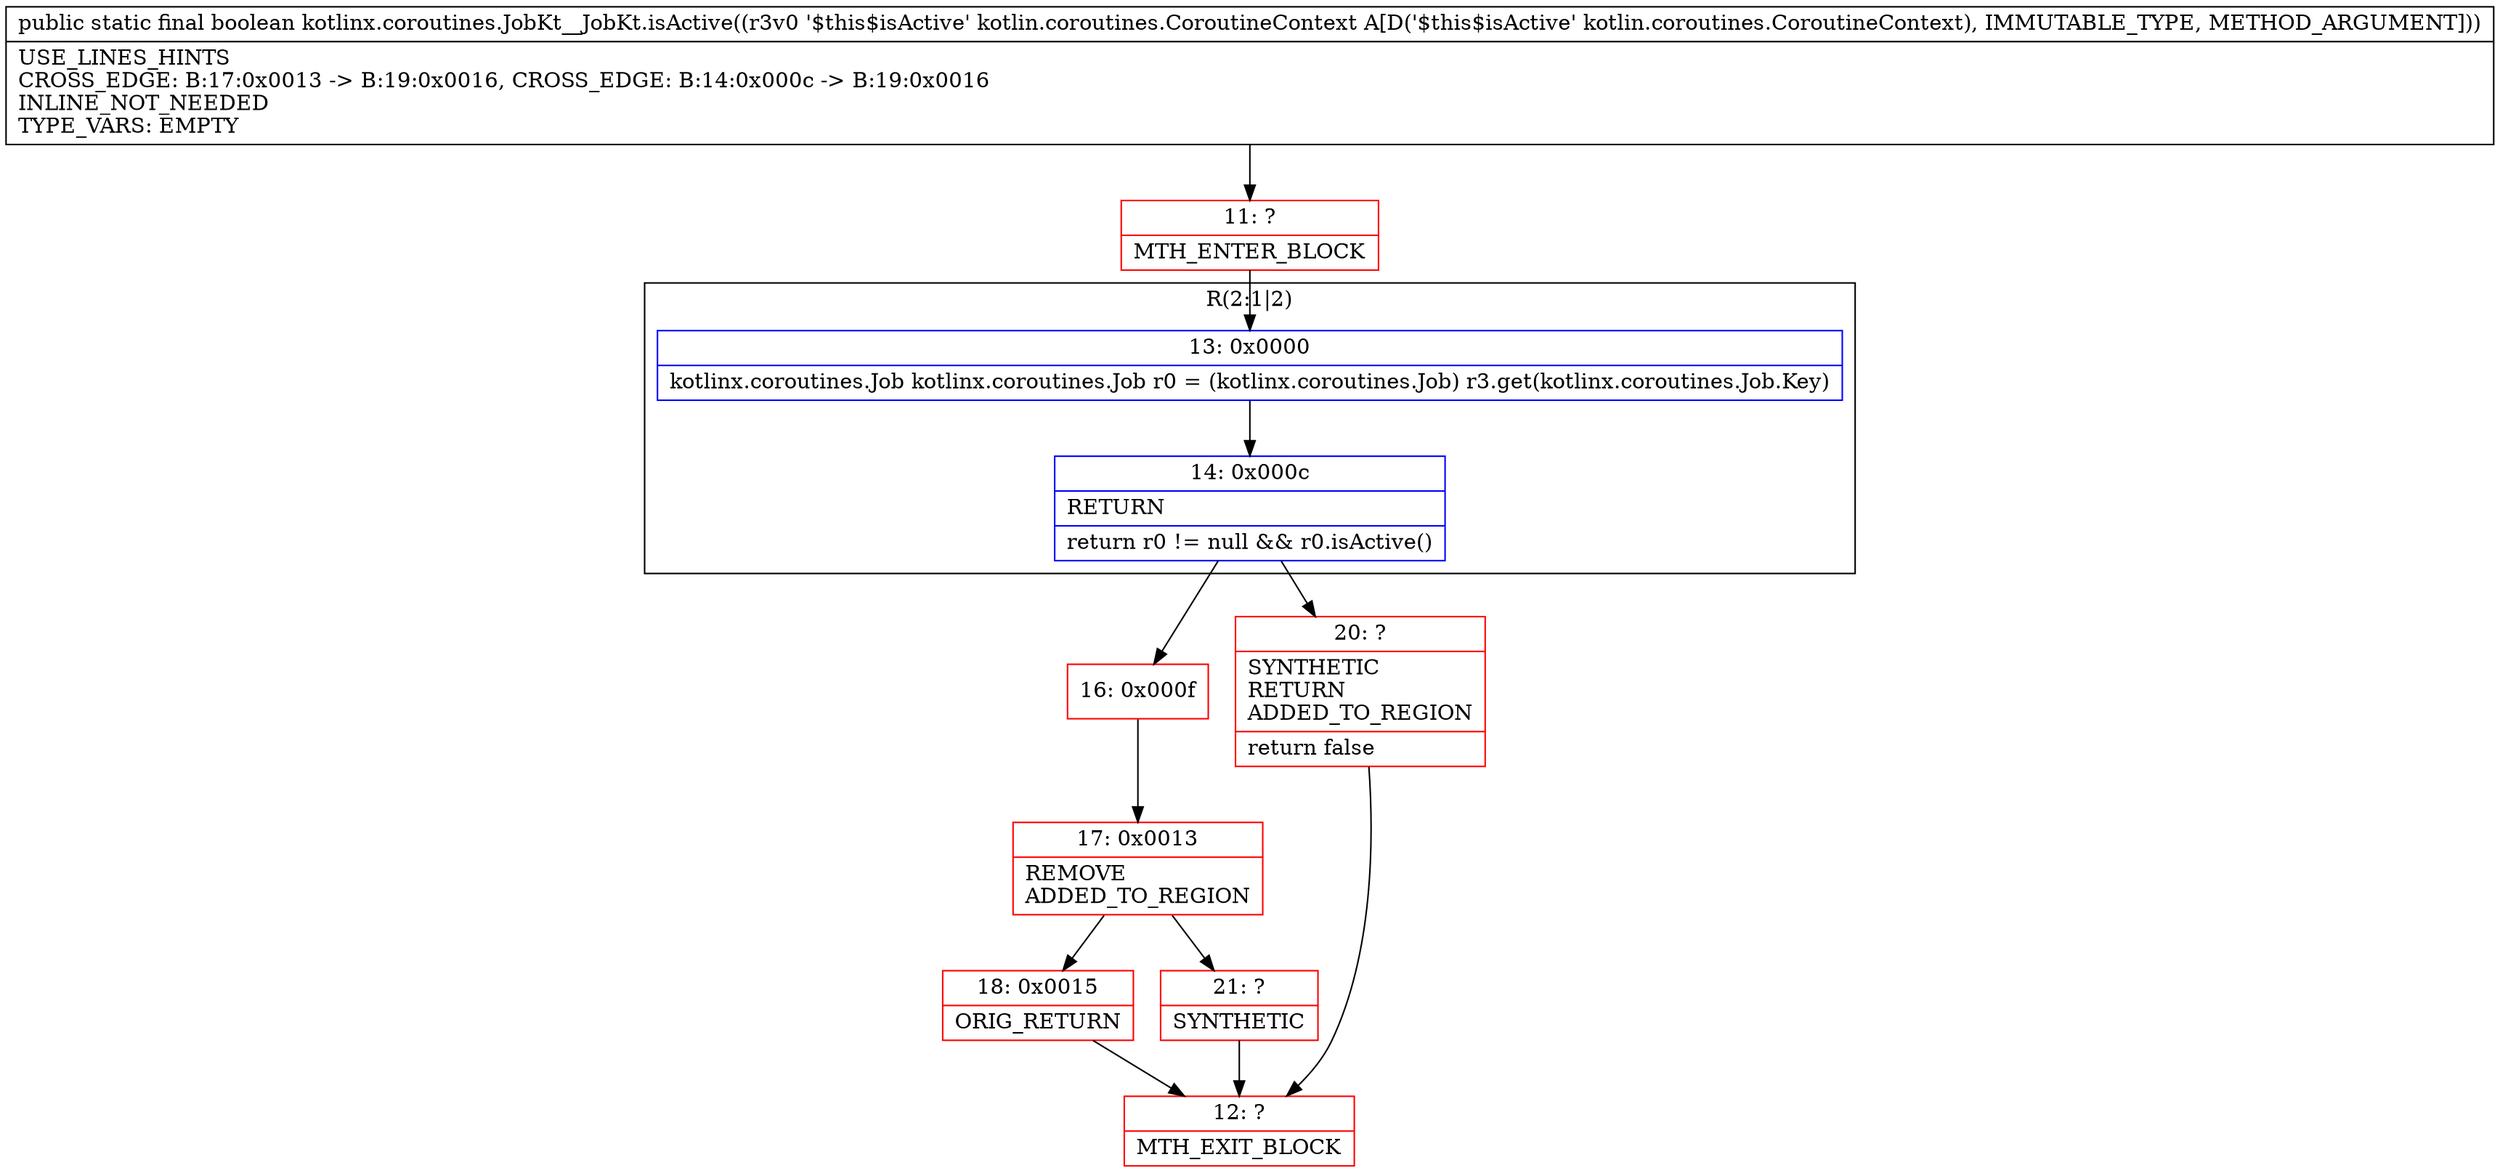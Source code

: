 digraph "CFG forkotlinx.coroutines.JobKt__JobKt.isActive(Lkotlin\/coroutines\/CoroutineContext;)Z" {
subgraph cluster_Region_1079626361 {
label = "R(2:1|2)";
node [shape=record,color=blue];
Node_13 [shape=record,label="{13\:\ 0x0000|kotlinx.coroutines.Job kotlinx.coroutines.Job r0 = (kotlinx.coroutines.Job) r3.get(kotlinx.coroutines.Job.Key)\l}"];
Node_14 [shape=record,label="{14\:\ 0x000c|RETURN\l|return r0 != null && r0.isActive()\l}"];
}
Node_11 [shape=record,color=red,label="{11\:\ ?|MTH_ENTER_BLOCK\l}"];
Node_16 [shape=record,color=red,label="{16\:\ 0x000f}"];
Node_17 [shape=record,color=red,label="{17\:\ 0x0013|REMOVE\lADDED_TO_REGION\l}"];
Node_18 [shape=record,color=red,label="{18\:\ 0x0015|ORIG_RETURN\l}"];
Node_12 [shape=record,color=red,label="{12\:\ ?|MTH_EXIT_BLOCK\l}"];
Node_21 [shape=record,color=red,label="{21\:\ ?|SYNTHETIC\l}"];
Node_20 [shape=record,color=red,label="{20\:\ ?|SYNTHETIC\lRETURN\lADDED_TO_REGION\l|return false\l}"];
MethodNode[shape=record,label="{public static final boolean kotlinx.coroutines.JobKt__JobKt.isActive((r3v0 '$this$isActive' kotlin.coroutines.CoroutineContext A[D('$this$isActive' kotlin.coroutines.CoroutineContext), IMMUTABLE_TYPE, METHOD_ARGUMENT]))  | USE_LINES_HINTS\lCROSS_EDGE: B:17:0x0013 \-\> B:19:0x0016, CROSS_EDGE: B:14:0x000c \-\> B:19:0x0016\lINLINE_NOT_NEEDED\lTYPE_VARS: EMPTY\l}"];
MethodNode -> Node_11;Node_13 -> Node_14;
Node_14 -> Node_16;
Node_14 -> Node_20;
Node_11 -> Node_13;
Node_16 -> Node_17;
Node_17 -> Node_18;
Node_17 -> Node_21;
Node_18 -> Node_12;
Node_21 -> Node_12;
Node_20 -> Node_12;
}

